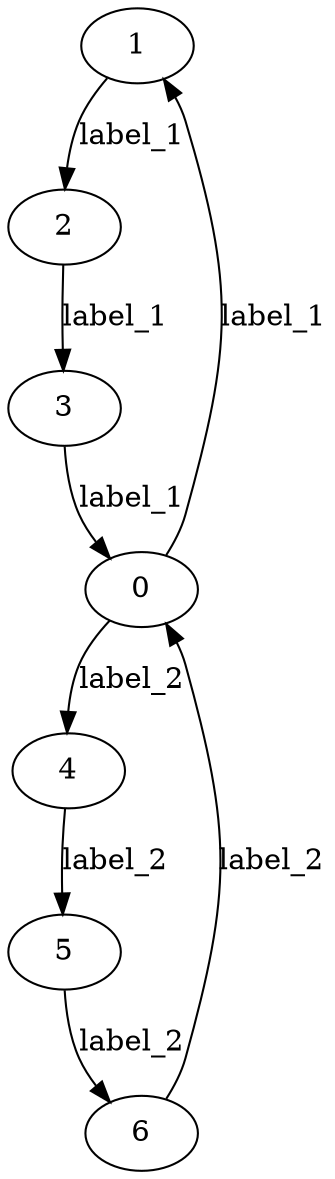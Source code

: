 digraph  {
1;
2;
3;
0;
4;
5;
6;
1 -> 2 [key=0, label="label_1"];
2 -> 3 [key=0, label="label_1"];
3 -> 0 [key=0, label="label_1"];
0 -> 1 [key=0, label="label_1"];
0 -> 4 [key=0, label="label_2"];
4 -> 5 [key=0, label="label_2"];
5 -> 6 [key=0, label="label_2"];
6 -> 0 [key=0, label="label_2"];
}

